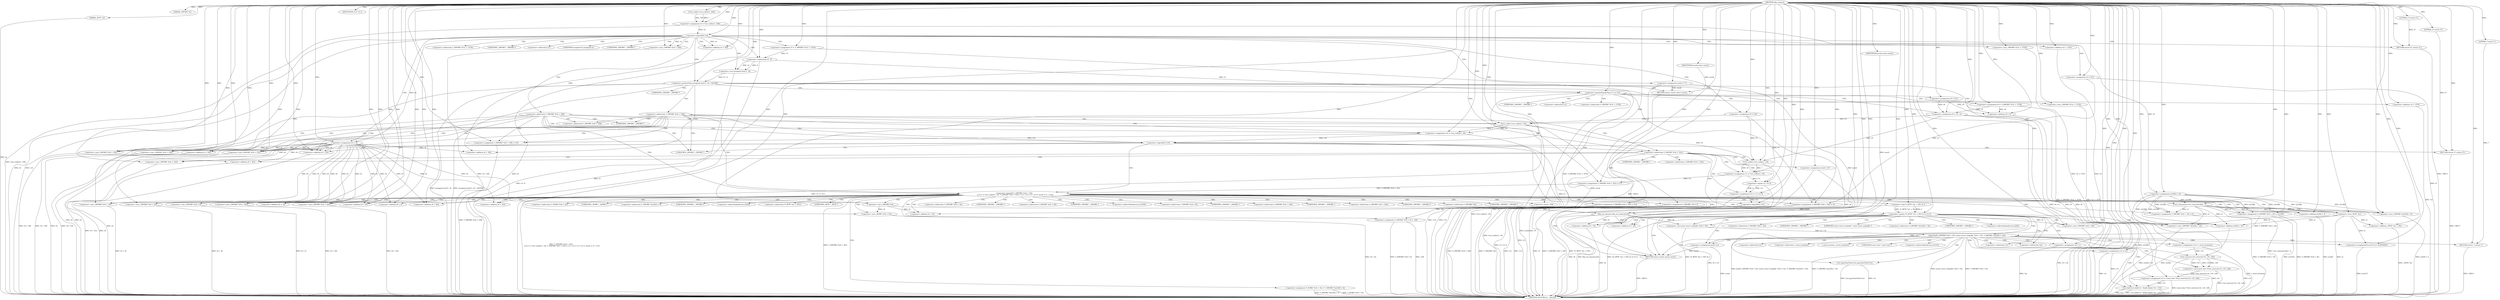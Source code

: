 digraph tftp_connect {  
"1000114" [label = "(METHOD,tftp_connect)" ]
"1000416" [label = "(METHOD_RETURN,int __fastcall)" ]
"1000115" [label = "(PARAM,_DWORD *a1)" ]
"1000116" [label = "(PARAM,_BYTE *a2)" ]
"1000131" [label = "(<operator>.assignment,v4 = Curl_ccalloc(1, 336))" ]
"1000133" [label = "(Curl_ccalloc,Curl_ccalloc(1, 336))" ]
"1000136" [label = "(<operator>.assignment,a1[188] = v4)" ]
"1000142" [label = "(<operator>.logicalNot,!v4)" ]
"1000144" [label = "(RETURN,return 27;,return 27;)" ]
"1000145" [label = "(LITERAL,27,return 27;)" ]
"1000146" [label = "(<operator>.assignment,v5 = *(_DWORD *)(*a1 + 1576))" ]
"1000149" [label = "(<operator>.cast,(_DWORD *)(*a1 + 1576))" ]
"1000151" [label = "(<operator>.addition,*a1 + 1576)" ]
"1000155" [label = "(<operator>.assignment,v6 = v4)" ]
"1000159" [label = "(IDENTIFIER,v5,if ( v5 ))" ]
"1000161" [label = "(<operator>.assignment,result = 71)" ]
"1000165" [label = "(<operator>.greaterThan,(unsigned int)(v5 - 8) > 0xFFB0)" ]
"1000166" [label = "(<operator>.cast,(unsigned int)(v5 - 8))" ]
"1000168" [label = "(<operator>.subtraction,v5 - 8)" ]
"1000172" [label = "(RETURN,return result;,return result;)" ]
"1000173" [label = "(IDENTIFIER,result,return result;)" ]
"1000174" [label = "(<operator>.assignment,v8 = 512)" ]
"1000178" [label = "(<operator>.greaterEqualsThan,v5 >= 513)" ]
"1000181" [label = "(<operator>.assignment,v8 = *(_DWORD *)(*a1 + 1576))" ]
"1000184" [label = "(<operator>.cast,(_DWORD *)(*a1 + 1576))" ]
"1000186" [label = "(<operator>.addition,*a1 + 1576)" ]
"1000190" [label = "(<operator>.assignment,v9 = v8 + 4)" ]
"1000192" [label = "(<operator>.addition,v8 + 4)" ]
"1000197" [label = "(<operator>.cast,(_DWORD *)(v6 + 328))" ]
"1000199" [label = "(<operator>.addition,v6 + 328)" ]
"1000205" [label = "(<operator>.assignment,v9 = 516)" ]
"1000208" [label = "(<operator>.assignment,v5 = 512)" ]
"1000213" [label = "(<operator>.cast,(_DWORD *)(v4 + 328))" ]
"1000215" [label = "(<operator>.addition,v4 + 328)" ]
"1000219" [label = "(<operator>.assignment,v10 = Curl_ccalloc(1, v9))" ]
"1000221" [label = "(Curl_ccalloc,Curl_ccalloc(1, v9))" ]
"1000224" [label = "(<operator>.assignment,*(_DWORD *)(v6 + 328) = v10)" ]
"1000226" [label = "(<operator>.cast,(_DWORD *)(v6 + 328))" ]
"1000228" [label = "(<operator>.addition,v6 + 328)" ]
"1000233" [label = "(<operator>.logicalNot,!v10)" ]
"1000235" [label = "(RETURN,return 27;,return 27;)" ]
"1000236" [label = "(LITERAL,27,return 27;)" ]
"1000239" [label = "(<operator>.logicalOr,*(_DWORD *)(v6 + 332)\n    || (v11 = Curl_ccalloc(1, v9), *(_DWORD *)(v6 + 332) = v11, v12 = v11 == 0, result = 27, !v12))" ]
"1000241" [label = "(<operator>.cast,(_DWORD *)(v6 + 332))" ]
"1000243" [label = "(<operator>.addition,v6 + 332)" ]
"1000247" [label = "(<operator>.assignment,v11 = Curl_ccalloc(1, v9))" ]
"1000249" [label = "(Curl_ccalloc,Curl_ccalloc(1, v9))" ]
"1000253" [label = "(<operator>.assignment,*(_DWORD *)(v6 + 332) = v11)" ]
"1000255" [label = "(<operator>.cast,(_DWORD *)(v6 + 332))" ]
"1000257" [label = "(<operator>.addition,v6 + 332)" ]
"1000262" [label = "(<operator>.assignment,v12 = v11 == 0)" ]
"1000264" [label = "(<operator>.equals,v11 == 0)" ]
"1000268" [label = "(<operator>.assignment,result = 27)" ]
"1000271" [label = "(<operator>.logicalNot,!v12)" ]
"1000274" [label = "(Curl_conncontrol,Curl_conncontrol(a1, 1))" ]
"1000277" [label = "(<operator>.assignment,*(_DWORD *)(v6 + 16) = a1)" ]
"1000279" [label = "(<operator>.cast,(_DWORD *)(v6 + 16))" ]
"1000281" [label = "(<operator>.addition,v6 + 16)" ]
"1000285" [label = "(<operator>.assignment,*(_DWORD *)(v6 + 20) = a1[105])" ]
"1000287" [label = "(<operator>.cast,(_DWORD *)(v6 + 20))" ]
"1000289" [label = "(<operator>.addition,v6 + 20)" ]
"1000295" [label = "(<operator>.assignment,*(_DWORD *)(v6 + 8) = -100)" ]
"1000297" [label = "(<operator>.cast,(_DWORD *)(v6 + 8))" ]
"1000299" [label = "(<operator>.addition,v6 + 8)" ]
"1000302" [label = "(<operator>.minus,-100)" ]
"1000304" [label = "(<operator>.assignment,*(_DWORD *)(v6 + 320) = 512)" ]
"1000306" [label = "(<operator>.cast,(_DWORD *)(v6 + 320))" ]
"1000308" [label = "(<operator>.addition,v6 + 320)" ]
"1000312" [label = "(<operator>.assignment,*(_DWORD *)(v6 + 324) = v5)" ]
"1000314" [label = "(<operator>.cast,(_DWORD *)(v6 + 324))" ]
"1000316" [label = "(<operator>.addition,v6 + 324)" ]
"1000320" [label = "(<operator>.assignment,*(_DWORD *)v6 = 0)" ]
"1000322" [label = "(<operator>.cast,(_DWORD *)v6)" ]
"1000326" [label = "(<operator>.assignment,*(_WORD *)(v6 + 52) = *(_DWORD *)(a1[20] + 4))" ]
"1000328" [label = "(<operator>.cast,(_WORD *)(v6 + 52))" ]
"1000330" [label = "(<operator>.addition,v6 + 52)" ]
"1000334" [label = "(<operator>.cast,(_DWORD *)(a1[20] + 4))" ]
"1000336" [label = "(<operator>.addition,a1[20] + 4)" ]
"1000341" [label = "(tftp_set_timeouts,tftp_set_timeouts(v6))" ]
"1000344" [label = "(<operator>.equals,(*((_BYTE *)a1 + 591) & 2) == 0)" ]
"1000345" [label = "(<operator>.and,*((_BYTE *)a1 + 591) & 2)" ]
"1000347" [label = "(<operator>.addition,(_BYTE *)a1 + 591)" ]
"1000348" [label = "(<operator>.cast,(_BYTE *)a1)" ]
"1000356" [label = "(bind,bind(*(_DWORD *)(v6 + 20), (const struct sockaddr *)(v6 + 52), *(_DWORD *)(a1[20] + 16)))" ]
"1000358" [label = "(<operator>.cast,(_DWORD *)(v6 + 20))" ]
"1000360" [label = "(<operator>.addition,v6 + 20)" ]
"1000363" [label = "(<operator>.cast,(const struct sockaddr *)(v6 + 52))" ]
"1000365" [label = "(<operator>.addition,v6 + 52)" ]
"1000369" [label = "(<operator>.cast,(_DWORD *)(a1[20] + 16))" ]
"1000371" [label = "(<operator>.addition,a1[20] + 16)" ]
"1000377" [label = "(<operator>.assignment,v13 = *a1)" ]
"1000381" [label = "(<operator>.assignment,v14 = *_errno_location())" ]
"1000385" [label = "(<operator>.assignment,v15 = (const char *)Curl_strerror(v14, v16, 128))" ]
"1000387" [label = "(<operator>.cast,(const char *)Curl_strerror(v14, v16, 128))" ]
"1000389" [label = "(Curl_strerror,Curl_strerror(v14, v16, 128))" ]
"1000393" [label = "(Curl_failf,Curl_failf(v13, \"bind() failed; %s\", v15))" ]
"1000397" [label = "(RETURN,return 7;,return 7;)" ]
"1000398" [label = "(LITERAL,7,return 7;)" ]
"1000399" [label = "(<operators>.assignmentOr,a1[147] |= 0x2000000u)" ]
"1000404" [label = "(Curl_pgrsStartNow,Curl_pgrsStartNow(*a1))" ]
"1000407" [label = "(<operator>.assignment,*a2 = 1)" ]
"1000411" [label = "(<operator>.assignment,result = 0)" ]
"1000414" [label = "(RETURN,return result;,return result;)" ]
"1000415" [label = "(IDENTIFIER,result,return result;)" ]
"1000148" [label = "(<operator>.indirection,*(_DWORD *)(*a1 + 1576))" ]
"1000150" [label = "(UNKNOWN,_DWORD *,_DWORD *)" ]
"1000152" [label = "(<operator>.indirection,*a1)" ]
"1000167" [label = "(UNKNOWN,unsigned int,unsigned int)" ]
"1000183" [label = "(<operator>.indirection,*(_DWORD *)(*a1 + 1576))" ]
"1000185" [label = "(UNKNOWN,_DWORD *,_DWORD *)" ]
"1000187" [label = "(<operator>.indirection,*a1)" ]
"1000196" [label = "(<operator>.indirection,*(_DWORD *)(v6 + 328))" ]
"1000198" [label = "(UNKNOWN,_DWORD *,_DWORD *)" ]
"1000212" [label = "(<operator>.indirection,*(_DWORD *)(v4 + 328))" ]
"1000214" [label = "(UNKNOWN,_DWORD *,_DWORD *)" ]
"1000225" [label = "(<operator>.indirection,*(_DWORD *)(v6 + 328))" ]
"1000227" [label = "(UNKNOWN,_DWORD *,_DWORD *)" ]
"1000240" [label = "(<operator>.indirection,*(_DWORD *)(v6 + 332))" ]
"1000242" [label = "(UNKNOWN,_DWORD *,_DWORD *)" ]
"1000254" [label = "(<operator>.indirection,*(_DWORD *)(v6 + 332))" ]
"1000256" [label = "(UNKNOWN,_DWORD *,_DWORD *)" ]
"1000278" [label = "(<operator>.indirection,*(_DWORD *)(v6 + 16))" ]
"1000280" [label = "(UNKNOWN,_DWORD *,_DWORD *)" ]
"1000286" [label = "(<operator>.indirection,*(_DWORD *)(v6 + 20))" ]
"1000288" [label = "(UNKNOWN,_DWORD *,_DWORD *)" ]
"1000292" [label = "(<operator>.indirectIndexAccess,a1[105])" ]
"1000296" [label = "(<operator>.indirection,*(_DWORD *)(v6 + 8))" ]
"1000298" [label = "(UNKNOWN,_DWORD *,_DWORD *)" ]
"1000305" [label = "(<operator>.indirection,*(_DWORD *)(v6 + 320))" ]
"1000307" [label = "(UNKNOWN,_DWORD *,_DWORD *)" ]
"1000313" [label = "(<operator>.indirection,*(_DWORD *)(v6 + 324))" ]
"1000315" [label = "(UNKNOWN,_DWORD *,_DWORD *)" ]
"1000321" [label = "(<operator>.indirection,*(_DWORD *)v6)" ]
"1000323" [label = "(UNKNOWN,_DWORD *,_DWORD *)" ]
"1000327" [label = "(<operator>.indirection,*(_WORD *)(v6 + 52))" ]
"1000329" [label = "(UNKNOWN,_WORD *,_WORD *)" ]
"1000333" [label = "(<operator>.indirection,*(_DWORD *)(a1[20] + 4))" ]
"1000335" [label = "(UNKNOWN,_DWORD *,_DWORD *)" ]
"1000337" [label = "(<operator>.indirectIndexAccess,a1[20])" ]
"1000346" [label = "(<operator>.indirection,*((_BYTE *)a1 + 591))" ]
"1000349" [label = "(UNKNOWN,_BYTE *,_BYTE *)" ]
"1000357" [label = "(<operator>.indirection,*(_DWORD *)(v6 + 20))" ]
"1000359" [label = "(UNKNOWN,_DWORD *,_DWORD *)" ]
"1000364" [label = "(UNKNOWN,const struct sockaddr *,const struct sockaddr *)" ]
"1000368" [label = "(<operator>.indirection,*(_DWORD *)(a1[20] + 16))" ]
"1000370" [label = "(UNKNOWN,_DWORD *,_DWORD *)" ]
"1000372" [label = "(<operator>.indirectIndexAccess,a1[20])" ]
"1000379" [label = "(<operator>.indirection,*a1)" ]
"1000383" [label = "(<operator>.indirection,*_errno_location())" ]
"1000384" [label = "(_errno_location,_errno_location())" ]
"1000388" [label = "(UNKNOWN,const char *,const char *)" ]
"1000400" [label = "(<operator>.indirectIndexAccess,a1[147])" ]
"1000405" [label = "(<operator>.indirection,*a1)" ]
"1000408" [label = "(<operator>.indirection,*a2)" ]
  "1000414" -> "1000416"  [ label = "DDG: <RET>"] 
  "1000397" -> "1000416"  [ label = "DDG: <RET>"] 
  "1000235" -> "1000416"  [ label = "DDG: <RET>"] 
  "1000389" -> "1000416"  [ label = "DDG: v16"] 
  "1000287" -> "1000416"  [ label = "DDG: v6 + 20"] 
  "1000326" -> "1000416"  [ label = "DDG: *(_WORD *)(v6 + 52)"] 
  "1000241" -> "1000416"  [ label = "DDG: v6 + 332"] 
  "1000142" -> "1000416"  [ label = "DDG: v4"] 
  "1000341" -> "1000416"  [ label = "DDG: v6"] 
  "1000393" -> "1000416"  [ label = "DDG: v13"] 
  "1000347" -> "1000416"  [ label = "DDG: (_BYTE *)a1"] 
  "1000190" -> "1000416"  [ label = "DDG: v9"] 
  "1000387" -> "1000416"  [ label = "DDG: Curl_strerror(v14, v16, 128)"] 
  "1000314" -> "1000416"  [ label = "DDG: v6 + 324"] 
  "1000197" -> "1000416"  [ label = "DDG: v6 + 328"] 
  "1000221" -> "1000416"  [ label = "DDG: v9"] 
  "1000239" -> "1000416"  [ label = "DDG: *(_DWORD *)(v6 + 332)\n    || (v11 = Curl_ccalloc(1, v9), *(_DWORD *)(v6 + 332) = v11, v12 = v11 == 0, result = 27, !v12)"] 
  "1000165" -> "1000416"  [ label = "DDG: (unsigned int)(v5 - 8)"] 
  "1000243" -> "1000416"  [ label = "DDG: v6"] 
  "1000344" -> "1000416"  [ label = "DDG: (*((_BYTE *)a1 + 591) & 2) == 0"] 
  "1000328" -> "1000416"  [ label = "DDG: v6 + 52"] 
  "1000312" -> "1000416"  [ label = "DDG: v5"] 
  "1000320" -> "1000416"  [ label = "DDG: *(_DWORD *)v6"] 
  "1000268" -> "1000416"  [ label = "DDG: result"] 
  "1000233" -> "1000416"  [ label = "DDG: !v10"] 
  "1000336" -> "1000416"  [ label = "DDG: a1[20]"] 
  "1000264" -> "1000416"  [ label = "DDG: v11"] 
  "1000306" -> "1000416"  [ label = "DDG: v6 + 320"] 
  "1000257" -> "1000416"  [ label = "DDG: v6"] 
  "1000142" -> "1000416"  [ label = "DDG: !v4"] 
  "1000155" -> "1000416"  [ label = "DDG: v4"] 
  "1000178" -> "1000416"  [ label = "DDG: v5 >= 513"] 
  "1000312" -> "1000416"  [ label = "DDG: *(_DWORD *)(v6 + 324)"] 
  "1000393" -> "1000416"  [ label = "DDG: Curl_failf(v13, \"bind() failed; %s\", v15)"] 
  "1000228" -> "1000416"  [ label = "DDG: v6"] 
  "1000219" -> "1000416"  [ label = "DDG: Curl_ccalloc(1, v9)"] 
  "1000151" -> "1000416"  [ label = "DDG: *a1"] 
  "1000233" -> "1000416"  [ label = "DDG: v10"] 
  "1000356" -> "1000416"  [ label = "DDG: bind(*(_DWORD *)(v6 + 20), (const struct sockaddr *)(v6 + 52), *(_DWORD *)(a1[20] + 16))"] 
  "1000295" -> "1000416"  [ label = "DDG: *(_DWORD *)(v6 + 8)"] 
  "1000271" -> "1000416"  [ label = "DDG: v12"] 
  "1000274" -> "1000416"  [ label = "DDG: Curl_conncontrol(a1, 1)"] 
  "1000136" -> "1000416"  [ label = "DDG: a1[188]"] 
  "1000399" -> "1000416"  [ label = "DDG: a1[147]"] 
  "1000295" -> "1000416"  [ label = "DDG: -100"] 
  "1000181" -> "1000416"  [ label = "DDG: *(_DWORD *)(*a1 + 1576)"] 
  "1000385" -> "1000416"  [ label = "DDG: (const char *)Curl_strerror(v14, v16, 128)"] 
  "1000131" -> "1000416"  [ label = "DDG: Curl_ccalloc(1, 336)"] 
  "1000356" -> "1000416"  [ label = "DDG: *(_DWORD *)(a1[20] + 16)"] 
  "1000341" -> "1000416"  [ label = "DDG: tftp_set_timeouts(v6)"] 
  "1000363" -> "1000416"  [ label = "DDG: v6 + 52"] 
  "1000285" -> "1000416"  [ label = "DDG: a1[105]"] 
  "1000344" -> "1000416"  [ label = "DDG: *((_BYTE *)a1 + 591) & 2"] 
  "1000146" -> "1000416"  [ label = "DDG: *(_DWORD *)(*a1 + 1576)"] 
  "1000116" -> "1000416"  [ label = "DDG: a2"] 
  "1000213" -> "1000416"  [ label = "DDG: v4 + 328"] 
  "1000271" -> "1000416"  [ label = "DDG: !v12"] 
  "1000348" -> "1000416"  [ label = "DDG: a1"] 
  "1000345" -> "1000416"  [ label = "DDG: *((_BYTE *)a1 + 591)"] 
  "1000192" -> "1000416"  [ label = "DDG: v8"] 
  "1000247" -> "1000416"  [ label = "DDG: Curl_ccalloc(1, v9)"] 
  "1000377" -> "1000416"  [ label = "DDG: *a1"] 
  "1000224" -> "1000416"  [ label = "DDG: *(_DWORD *)(v6 + 328)"] 
  "1000365" -> "1000416"  [ label = "DDG: v6"] 
  "1000285" -> "1000416"  [ label = "DDG: *(_DWORD *)(v6 + 20)"] 
  "1000371" -> "1000416"  [ label = "DDG: a1[20]"] 
  "1000255" -> "1000416"  [ label = "DDG: v6 + 332"] 
  "1000407" -> "1000416"  [ label = "DDG: *a2"] 
  "1000208" -> "1000416"  [ label = "DDG: v5"] 
  "1000279" -> "1000416"  [ label = "DDG: v6 + 16"] 
  "1000404" -> "1000416"  [ label = "DDG: Curl_pgrsStartNow(*a1)"] 
  "1000190" -> "1000416"  [ label = "DDG: v8 + 4"] 
  "1000155" -> "1000416"  [ label = "DDG: v6"] 
  "1000205" -> "1000416"  [ label = "DDG: v9"] 
  "1000334" -> "1000416"  [ label = "DDG: a1[20] + 4"] 
  "1000186" -> "1000416"  [ label = "DDG: *a1"] 
  "1000226" -> "1000416"  [ label = "DDG: v6 + 328"] 
  "1000297" -> "1000416"  [ label = "DDG: v6 + 8"] 
  "1000168" -> "1000416"  [ label = "DDG: v5"] 
  "1000393" -> "1000416"  [ label = "DDG: v15"] 
  "1000178" -> "1000416"  [ label = "DDG: v5"] 
  "1000277" -> "1000416"  [ label = "DDG: *(_DWORD *)(v6 + 16)"] 
  "1000411" -> "1000416"  [ label = "DDG: result"] 
  "1000356" -> "1000416"  [ label = "DDG: (const struct sockaddr *)(v6 + 52)"] 
  "1000262" -> "1000416"  [ label = "DDG: v11 == 0"] 
  "1000215" -> "1000416"  [ label = "DDG: v4"] 
  "1000304" -> "1000416"  [ label = "DDG: *(_DWORD *)(v6 + 320)"] 
  "1000381" -> "1000416"  [ label = "DDG: *_errno_location()"] 
  "1000356" -> "1000416"  [ label = "DDG: *(_DWORD *)(v6 + 20)"] 
  "1000404" -> "1000416"  [ label = "DDG: *a1"] 
  "1000239" -> "1000416"  [ label = "DDG: *(_DWORD *)(v6 + 332)"] 
  "1000369" -> "1000416"  [ label = "DDG: a1[20] + 16"] 
  "1000166" -> "1000416"  [ label = "DDG: v5 - 8"] 
  "1000165" -> "1000416"  [ label = "DDG: (unsigned int)(v5 - 8) > 0xFFB0"] 
  "1000389" -> "1000416"  [ label = "DDG: v14"] 
  "1000161" -> "1000416"  [ label = "DDG: result"] 
  "1000149" -> "1000416"  [ label = "DDG: *a1 + 1576"] 
  "1000184" -> "1000416"  [ label = "DDG: *a1 + 1576"] 
  "1000249" -> "1000416"  [ label = "DDG: v9"] 
  "1000326" -> "1000416"  [ label = "DDG: *(_DWORD *)(a1[20] + 4)"] 
  "1000358" -> "1000416"  [ label = "DDG: v6 + 20"] 
  "1000144" -> "1000416"  [ label = "DDG: <RET>"] 
  "1000172" -> "1000416"  [ label = "DDG: <RET>"] 
  "1000114" -> "1000115"  [ label = "DDG: "] 
  "1000114" -> "1000116"  [ label = "DDG: "] 
  "1000133" -> "1000131"  [ label = "DDG: 1"] 
  "1000133" -> "1000131"  [ label = "DDG: 336"] 
  "1000114" -> "1000131"  [ label = "DDG: "] 
  "1000114" -> "1000133"  [ label = "DDG: "] 
  "1000131" -> "1000136"  [ label = "DDG: v4"] 
  "1000114" -> "1000136"  [ label = "DDG: "] 
  "1000114" -> "1000142"  [ label = "DDG: "] 
  "1000131" -> "1000142"  [ label = "DDG: v4"] 
  "1000145" -> "1000144"  [ label = "DDG: 27"] 
  "1000114" -> "1000144"  [ label = "DDG: "] 
  "1000114" -> "1000145"  [ label = "DDG: "] 
  "1000114" -> "1000146"  [ label = "DDG: "] 
  "1000114" -> "1000149"  [ label = "DDG: "] 
  "1000114" -> "1000151"  [ label = "DDG: "] 
  "1000142" -> "1000155"  [ label = "DDG: v4"] 
  "1000114" -> "1000155"  [ label = "DDG: "] 
  "1000114" -> "1000159"  [ label = "DDG: "] 
  "1000114" -> "1000161"  [ label = "DDG: "] 
  "1000166" -> "1000165"  [ label = "DDG: v5 - 8"] 
  "1000168" -> "1000166"  [ label = "DDG: v5"] 
  "1000168" -> "1000166"  [ label = "DDG: 8"] 
  "1000146" -> "1000168"  [ label = "DDG: v5"] 
  "1000114" -> "1000168"  [ label = "DDG: "] 
  "1000114" -> "1000165"  [ label = "DDG: "] 
  "1000173" -> "1000172"  [ label = "DDG: result"] 
  "1000161" -> "1000172"  [ label = "DDG: result"] 
  "1000114" -> "1000173"  [ label = "DDG: "] 
  "1000114" -> "1000174"  [ label = "DDG: "] 
  "1000168" -> "1000178"  [ label = "DDG: v5"] 
  "1000114" -> "1000178"  [ label = "DDG: "] 
  "1000114" -> "1000181"  [ label = "DDG: "] 
  "1000114" -> "1000184"  [ label = "DDG: "] 
  "1000114" -> "1000186"  [ label = "DDG: "] 
  "1000181" -> "1000190"  [ label = "DDG: v8"] 
  "1000174" -> "1000190"  [ label = "DDG: v8"] 
  "1000114" -> "1000190"  [ label = "DDG: "] 
  "1000181" -> "1000192"  [ label = "DDG: v8"] 
  "1000174" -> "1000192"  [ label = "DDG: v8"] 
  "1000114" -> "1000192"  [ label = "DDG: "] 
  "1000155" -> "1000197"  [ label = "DDG: v6"] 
  "1000114" -> "1000197"  [ label = "DDG: "] 
  "1000155" -> "1000199"  [ label = "DDG: v6"] 
  "1000114" -> "1000199"  [ label = "DDG: "] 
  "1000114" -> "1000205"  [ label = "DDG: "] 
  "1000114" -> "1000208"  [ label = "DDG: "] 
  "1000114" -> "1000213"  [ label = "DDG: "] 
  "1000142" -> "1000213"  [ label = "DDG: v4"] 
  "1000114" -> "1000215"  [ label = "DDG: "] 
  "1000142" -> "1000215"  [ label = "DDG: v4"] 
  "1000221" -> "1000219"  [ label = "DDG: 1"] 
  "1000221" -> "1000219"  [ label = "DDG: v9"] 
  "1000114" -> "1000219"  [ label = "DDG: "] 
  "1000114" -> "1000221"  [ label = "DDG: "] 
  "1000190" -> "1000221"  [ label = "DDG: v9"] 
  "1000205" -> "1000221"  [ label = "DDG: v9"] 
  "1000219" -> "1000224"  [ label = "DDG: v10"] 
  "1000114" -> "1000224"  [ label = "DDG: "] 
  "1000155" -> "1000226"  [ label = "DDG: v6"] 
  "1000114" -> "1000226"  [ label = "DDG: "] 
  "1000155" -> "1000228"  [ label = "DDG: v6"] 
  "1000114" -> "1000228"  [ label = "DDG: "] 
  "1000114" -> "1000233"  [ label = "DDG: "] 
  "1000219" -> "1000233"  [ label = "DDG: v10"] 
  "1000236" -> "1000235"  [ label = "DDG: 27"] 
  "1000114" -> "1000235"  [ label = "DDG: "] 
  "1000114" -> "1000236"  [ label = "DDG: "] 
  "1000253" -> "1000239"  [ label = "DDG: *(_DWORD *)(v6 + 332)"] 
  "1000155" -> "1000241"  [ label = "DDG: v6"] 
  "1000114" -> "1000241"  [ label = "DDG: "] 
  "1000155" -> "1000243"  [ label = "DDG: v6"] 
  "1000114" -> "1000243"  [ label = "DDG: "] 
  "1000249" -> "1000247"  [ label = "DDG: 1"] 
  "1000249" -> "1000247"  [ label = "DDG: v9"] 
  "1000114" -> "1000247"  [ label = "DDG: "] 
  "1000114" -> "1000249"  [ label = "DDG: "] 
  "1000190" -> "1000249"  [ label = "DDG: v9"] 
  "1000221" -> "1000249"  [ label = "DDG: v9"] 
  "1000205" -> "1000249"  [ label = "DDG: v9"] 
  "1000247" -> "1000253"  [ label = "DDG: v11"] 
  "1000114" -> "1000253"  [ label = "DDG: "] 
  "1000114" -> "1000255"  [ label = "DDG: "] 
  "1000155" -> "1000255"  [ label = "DDG: v6"] 
  "1000114" -> "1000257"  [ label = "DDG: "] 
  "1000155" -> "1000257"  [ label = "DDG: v6"] 
  "1000264" -> "1000262"  [ label = "DDG: v11"] 
  "1000264" -> "1000262"  [ label = "DDG: 0"] 
  "1000114" -> "1000262"  [ label = "DDG: "] 
  "1000114" -> "1000264"  [ label = "DDG: "] 
  "1000247" -> "1000264"  [ label = "DDG: v11"] 
  "1000114" -> "1000268"  [ label = "DDG: "] 
  "1000262" -> "1000271"  [ label = "DDG: v12"] 
  "1000114" -> "1000271"  [ label = "DDG: "] 
  "1000136" -> "1000274"  [ label = "DDG: a1[188]"] 
  "1000114" -> "1000274"  [ label = "DDG: "] 
  "1000136" -> "1000277"  [ label = "DDG: a1[188]"] 
  "1000274" -> "1000277"  [ label = "DDG: a1"] 
  "1000114" -> "1000277"  [ label = "DDG: "] 
  "1000114" -> "1000279"  [ label = "DDG: "] 
  "1000155" -> "1000279"  [ label = "DDG: v6"] 
  "1000114" -> "1000281"  [ label = "DDG: "] 
  "1000155" -> "1000281"  [ label = "DDG: v6"] 
  "1000136" -> "1000285"  [ label = "DDG: a1[188]"] 
  "1000274" -> "1000285"  [ label = "DDG: a1"] 
  "1000114" -> "1000285"  [ label = "DDG: "] 
  "1000114" -> "1000287"  [ label = "DDG: "] 
  "1000155" -> "1000287"  [ label = "DDG: v6"] 
  "1000114" -> "1000289"  [ label = "DDG: "] 
  "1000155" -> "1000289"  [ label = "DDG: v6"] 
  "1000302" -> "1000295"  [ label = "DDG: 100"] 
  "1000114" -> "1000297"  [ label = "DDG: "] 
  "1000155" -> "1000297"  [ label = "DDG: v6"] 
  "1000114" -> "1000299"  [ label = "DDG: "] 
  "1000155" -> "1000299"  [ label = "DDG: v6"] 
  "1000114" -> "1000302"  [ label = "DDG: "] 
  "1000114" -> "1000304"  [ label = "DDG: "] 
  "1000114" -> "1000306"  [ label = "DDG: "] 
  "1000155" -> "1000306"  [ label = "DDG: v6"] 
  "1000114" -> "1000308"  [ label = "DDG: "] 
  "1000155" -> "1000308"  [ label = "DDG: v6"] 
  "1000208" -> "1000312"  [ label = "DDG: v5"] 
  "1000178" -> "1000312"  [ label = "DDG: v5"] 
  "1000114" -> "1000312"  [ label = "DDG: "] 
  "1000114" -> "1000314"  [ label = "DDG: "] 
  "1000155" -> "1000314"  [ label = "DDG: v6"] 
  "1000114" -> "1000316"  [ label = "DDG: "] 
  "1000155" -> "1000316"  [ label = "DDG: v6"] 
  "1000114" -> "1000320"  [ label = "DDG: "] 
  "1000114" -> "1000322"  [ label = "DDG: "] 
  "1000155" -> "1000322"  [ label = "DDG: v6"] 
  "1000322" -> "1000328"  [ label = "DDG: v6"] 
  "1000114" -> "1000328"  [ label = "DDG: "] 
  "1000322" -> "1000330"  [ label = "DDG: v6"] 
  "1000114" -> "1000330"  [ label = "DDG: "] 
  "1000136" -> "1000334"  [ label = "DDG: a1[188]"] 
  "1000274" -> "1000334"  [ label = "DDG: a1"] 
  "1000114" -> "1000334"  [ label = "DDG: "] 
  "1000136" -> "1000336"  [ label = "DDG: a1[188]"] 
  "1000274" -> "1000336"  [ label = "DDG: a1"] 
  "1000114" -> "1000336"  [ label = "DDG: "] 
  "1000114" -> "1000341"  [ label = "DDG: "] 
  "1000322" -> "1000341"  [ label = "DDG: v6"] 
  "1000345" -> "1000344"  [ label = "DDG: *((_BYTE *)a1 + 591)"] 
  "1000345" -> "1000344"  [ label = "DDG: 2"] 
  "1000348" -> "1000347"  [ label = "DDG: a1"] 
  "1000136" -> "1000348"  [ label = "DDG: a1[188]"] 
  "1000114" -> "1000348"  [ label = "DDG: "] 
  "1000274" -> "1000348"  [ label = "DDG: a1"] 
  "1000114" -> "1000347"  [ label = "DDG: "] 
  "1000114" -> "1000345"  [ label = "DDG: "] 
  "1000114" -> "1000344"  [ label = "DDG: "] 
  "1000285" -> "1000356"  [ label = "DDG: *(_DWORD *)(v6 + 20)"] 
  "1000341" -> "1000358"  [ label = "DDG: v6"] 
  "1000114" -> "1000358"  [ label = "DDG: "] 
  "1000341" -> "1000360"  [ label = "DDG: v6"] 
  "1000114" -> "1000360"  [ label = "DDG: "] 
  "1000363" -> "1000356"  [ label = "DDG: v6 + 52"] 
  "1000114" -> "1000363"  [ label = "DDG: "] 
  "1000341" -> "1000363"  [ label = "DDG: v6"] 
  "1000114" -> "1000365"  [ label = "DDG: "] 
  "1000341" -> "1000365"  [ label = "DDG: v6"] 
  "1000348" -> "1000369"  [ label = "DDG: a1"] 
  "1000136" -> "1000369"  [ label = "DDG: a1[188]"] 
  "1000274" -> "1000369"  [ label = "DDG: a1"] 
  "1000114" -> "1000369"  [ label = "DDG: "] 
  "1000348" -> "1000371"  [ label = "DDG: a1"] 
  "1000136" -> "1000371"  [ label = "DDG: a1[188]"] 
  "1000274" -> "1000371"  [ label = "DDG: a1"] 
  "1000114" -> "1000371"  [ label = "DDG: "] 
  "1000114" -> "1000377"  [ label = "DDG: "] 
  "1000114" -> "1000381"  [ label = "DDG: "] 
  "1000387" -> "1000385"  [ label = "DDG: Curl_strerror(v14, v16, 128)"] 
  "1000114" -> "1000385"  [ label = "DDG: "] 
  "1000389" -> "1000387"  [ label = "DDG: v14"] 
  "1000389" -> "1000387"  [ label = "DDG: v16"] 
  "1000389" -> "1000387"  [ label = "DDG: 128"] 
  "1000381" -> "1000389"  [ label = "DDG: v14"] 
  "1000114" -> "1000389"  [ label = "DDG: "] 
  "1000377" -> "1000393"  [ label = "DDG: v13"] 
  "1000114" -> "1000393"  [ label = "DDG: "] 
  "1000385" -> "1000393"  [ label = "DDG: v15"] 
  "1000398" -> "1000397"  [ label = "DDG: 7"] 
  "1000114" -> "1000397"  [ label = "DDG: "] 
  "1000114" -> "1000398"  [ label = "DDG: "] 
  "1000114" -> "1000399"  [ label = "DDG: "] 
  "1000348" -> "1000399"  [ label = "DDG: a1"] 
  "1000114" -> "1000407"  [ label = "DDG: "] 
  "1000114" -> "1000411"  [ label = "DDG: "] 
  "1000415" -> "1000414"  [ label = "DDG: result"] 
  "1000268" -> "1000414"  [ label = "DDG: result"] 
  "1000411" -> "1000414"  [ label = "DDG: result"] 
  "1000161" -> "1000414"  [ label = "DDG: result"] 
  "1000114" -> "1000415"  [ label = "DDG: "] 
  "1000142" -> "1000144"  [ label = "CDG: "] 
  "1000142" -> "1000155"  [ label = "CDG: "] 
  "1000142" -> "1000152"  [ label = "CDG: "] 
  "1000142" -> "1000151"  [ label = "CDG: "] 
  "1000142" -> "1000150"  [ label = "CDG: "] 
  "1000142" -> "1000149"  [ label = "CDG: "] 
  "1000142" -> "1000148"  [ label = "CDG: "] 
  "1000142" -> "1000146"  [ label = "CDG: "] 
  "1000142" -> "1000168"  [ label = "CDG: "] 
  "1000142" -> "1000167"  [ label = "CDG: "] 
  "1000142" -> "1000166"  [ label = "CDG: "] 
  "1000142" -> "1000165"  [ label = "CDG: "] 
  "1000142" -> "1000161"  [ label = "CDG: "] 
  "1000142" -> "1000208"  [ label = "CDG: "] 
  "1000142" -> "1000205"  [ label = "CDG: "] 
  "1000142" -> "1000215"  [ label = "CDG: "] 
  "1000142" -> "1000214"  [ label = "CDG: "] 
  "1000142" -> "1000213"  [ label = "CDG: "] 
  "1000142" -> "1000212"  [ label = "CDG: "] 
  "1000165" -> "1000174"  [ label = "CDG: "] 
  "1000165" -> "1000172"  [ label = "CDG: "] 
  "1000165" -> "1000192"  [ label = "CDG: "] 
  "1000165" -> "1000190"  [ label = "CDG: "] 
  "1000165" -> "1000178"  [ label = "CDG: "] 
  "1000165" -> "1000199"  [ label = "CDG: "] 
  "1000165" -> "1000198"  [ label = "CDG: "] 
  "1000165" -> "1000197"  [ label = "CDG: "] 
  "1000165" -> "1000196"  [ label = "CDG: "] 
  "1000178" -> "1000187"  [ label = "CDG: "] 
  "1000178" -> "1000186"  [ label = "CDG: "] 
  "1000178" -> "1000185"  [ label = "CDG: "] 
  "1000178" -> "1000184"  [ label = "CDG: "] 
  "1000178" -> "1000183"  [ label = "CDG: "] 
  "1000178" -> "1000181"  [ label = "CDG: "] 
  "1000196" -> "1000224"  [ label = "CDG: "] 
  "1000196" -> "1000221"  [ label = "CDG: "] 
  "1000196" -> "1000219"  [ label = "CDG: "] 
  "1000196" -> "1000240"  [ label = "CDG: "] 
  "1000196" -> "1000239"  [ label = "CDG: "] 
  "1000196" -> "1000233"  [ label = "CDG: "] 
  "1000196" -> "1000228"  [ label = "CDG: "] 
  "1000196" -> "1000227"  [ label = "CDG: "] 
  "1000196" -> "1000226"  [ label = "CDG: "] 
  "1000196" -> "1000225"  [ label = "CDG: "] 
  "1000196" -> "1000243"  [ label = "CDG: "] 
  "1000196" -> "1000242"  [ label = "CDG: "] 
  "1000196" -> "1000241"  [ label = "CDG: "] 
  "1000212" -> "1000224"  [ label = "CDG: "] 
  "1000212" -> "1000221"  [ label = "CDG: "] 
  "1000212" -> "1000219"  [ label = "CDG: "] 
  "1000212" -> "1000240"  [ label = "CDG: "] 
  "1000212" -> "1000239"  [ label = "CDG: "] 
  "1000212" -> "1000233"  [ label = "CDG: "] 
  "1000212" -> "1000228"  [ label = "CDG: "] 
  "1000212" -> "1000227"  [ label = "CDG: "] 
  "1000212" -> "1000226"  [ label = "CDG: "] 
  "1000212" -> "1000225"  [ label = "CDG: "] 
  "1000212" -> "1000243"  [ label = "CDG: "] 
  "1000212" -> "1000242"  [ label = "CDG: "] 
  "1000212" -> "1000241"  [ label = "CDG: "] 
  "1000233" -> "1000240"  [ label = "CDG: "] 
  "1000233" -> "1000239"  [ label = "CDG: "] 
  "1000233" -> "1000235"  [ label = "CDG: "] 
  "1000233" -> "1000243"  [ label = "CDG: "] 
  "1000233" -> "1000242"  [ label = "CDG: "] 
  "1000233" -> "1000241"  [ label = "CDG: "] 
  "1000239" -> "1000288"  [ label = "CDG: "] 
  "1000239" -> "1000287"  [ label = "CDG: "] 
  "1000239" -> "1000286"  [ label = "CDG: "] 
  "1000239" -> "1000285"  [ label = "CDG: "] 
  "1000239" -> "1000281"  [ label = "CDG: "] 
  "1000239" -> "1000280"  [ label = "CDG: "] 
  "1000239" -> "1000279"  [ label = "CDG: "] 
  "1000239" -> "1000278"  [ label = "CDG: "] 
  "1000239" -> "1000277"  [ label = "CDG: "] 
  "1000239" -> "1000274"  [ label = "CDG: "] 
  "1000239" -> "1000304"  [ label = "CDG: "] 
  "1000239" -> "1000302"  [ label = "CDG: "] 
  "1000239" -> "1000299"  [ label = "CDG: "] 
  "1000239" -> "1000298"  [ label = "CDG: "] 
  "1000239" -> "1000297"  [ label = "CDG: "] 
  "1000239" -> "1000296"  [ label = "CDG: "] 
  "1000239" -> "1000295"  [ label = "CDG: "] 
  "1000239" -> "1000292"  [ label = "CDG: "] 
  "1000239" -> "1000289"  [ label = "CDG: "] 
  "1000239" -> "1000320"  [ label = "CDG: "] 
  "1000239" -> "1000316"  [ label = "CDG: "] 
  "1000239" -> "1000315"  [ label = "CDG: "] 
  "1000239" -> "1000314"  [ label = "CDG: "] 
  "1000239" -> "1000313"  [ label = "CDG: "] 
  "1000239" -> "1000312"  [ label = "CDG: "] 
  "1000239" -> "1000308"  [ label = "CDG: "] 
  "1000239" -> "1000307"  [ label = "CDG: "] 
  "1000239" -> "1000306"  [ label = "CDG: "] 
  "1000239" -> "1000305"  [ label = "CDG: "] 
  "1000239" -> "1000336"  [ label = "CDG: "] 
  "1000239" -> "1000335"  [ label = "CDG: "] 
  "1000239" -> "1000334"  [ label = "CDG: "] 
  "1000239" -> "1000333"  [ label = "CDG: "] 
  "1000239" -> "1000330"  [ label = "CDG: "] 
  "1000239" -> "1000329"  [ label = "CDG: "] 
  "1000239" -> "1000328"  [ label = "CDG: "] 
  "1000239" -> "1000327"  [ label = "CDG: "] 
  "1000239" -> "1000326"  [ label = "CDG: "] 
  "1000239" -> "1000323"  [ label = "CDG: "] 
  "1000239" -> "1000322"  [ label = "CDG: "] 
  "1000239" -> "1000321"  [ label = "CDG: "] 
  "1000239" -> "1000349"  [ label = "CDG: "] 
  "1000239" -> "1000348"  [ label = "CDG: "] 
  "1000239" -> "1000347"  [ label = "CDG: "] 
  "1000239" -> "1000346"  [ label = "CDG: "] 
  "1000239" -> "1000345"  [ label = "CDG: "] 
  "1000239" -> "1000344"  [ label = "CDG: "] 
  "1000239" -> "1000341"  [ label = "CDG: "] 
  "1000239" -> "1000337"  [ label = "CDG: "] 
  "1000239" -> "1000414"  [ label = "CDG: "] 
  "1000240" -> "1000256"  [ label = "CDG: "] 
  "1000240" -> "1000255"  [ label = "CDG: "] 
  "1000240" -> "1000254"  [ label = "CDG: "] 
  "1000240" -> "1000253"  [ label = "CDG: "] 
  "1000240" -> "1000249"  [ label = "CDG: "] 
  "1000240" -> "1000247"  [ label = "CDG: "] 
  "1000240" -> "1000271"  [ label = "CDG: "] 
  "1000240" -> "1000268"  [ label = "CDG: "] 
  "1000240" -> "1000264"  [ label = "CDG: "] 
  "1000240" -> "1000262"  [ label = "CDG: "] 
  "1000240" -> "1000257"  [ label = "CDG: "] 
  "1000344" -> "1000368"  [ label = "CDG: "] 
  "1000344" -> "1000365"  [ label = "CDG: "] 
  "1000344" -> "1000364"  [ label = "CDG: "] 
  "1000344" -> "1000363"  [ label = "CDG: "] 
  "1000344" -> "1000360"  [ label = "CDG: "] 
  "1000344" -> "1000359"  [ label = "CDG: "] 
  "1000344" -> "1000358"  [ label = "CDG: "] 
  "1000344" -> "1000357"  [ label = "CDG: "] 
  "1000344" -> "1000356"  [ label = "CDG: "] 
  "1000344" -> "1000372"  [ label = "CDG: "] 
  "1000344" -> "1000371"  [ label = "CDG: "] 
  "1000344" -> "1000370"  [ label = "CDG: "] 
  "1000344" -> "1000369"  [ label = "CDG: "] 
  "1000344" -> "1000414"  [ label = "CDG: "] 
  "1000344" -> "1000411"  [ label = "CDG: "] 
  "1000344" -> "1000408"  [ label = "CDG: "] 
  "1000344" -> "1000407"  [ label = "CDG: "] 
  "1000344" -> "1000405"  [ label = "CDG: "] 
  "1000344" -> "1000404"  [ label = "CDG: "] 
  "1000356" -> "1000384"  [ label = "CDG: "] 
  "1000356" -> "1000383"  [ label = "CDG: "] 
  "1000356" -> "1000381"  [ label = "CDG: "] 
  "1000356" -> "1000379"  [ label = "CDG: "] 
  "1000356" -> "1000377"  [ label = "CDG: "] 
  "1000356" -> "1000400"  [ label = "CDG: "] 
  "1000356" -> "1000399"  [ label = "CDG: "] 
  "1000356" -> "1000397"  [ label = "CDG: "] 
  "1000356" -> "1000393"  [ label = "CDG: "] 
  "1000356" -> "1000389"  [ label = "CDG: "] 
  "1000356" -> "1000388"  [ label = "CDG: "] 
  "1000356" -> "1000387"  [ label = "CDG: "] 
  "1000356" -> "1000385"  [ label = "CDG: "] 
  "1000356" -> "1000414"  [ label = "CDG: "] 
  "1000356" -> "1000411"  [ label = "CDG: "] 
  "1000356" -> "1000408"  [ label = "CDG: "] 
  "1000356" -> "1000407"  [ label = "CDG: "] 
  "1000356" -> "1000405"  [ label = "CDG: "] 
  "1000356" -> "1000404"  [ label = "CDG: "] 
}
